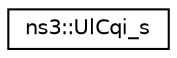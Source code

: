 digraph "Graphical Class Hierarchy"
{
 // LATEX_PDF_SIZE
  edge [fontname="Helvetica",fontsize="10",labelfontname="Helvetica",labelfontsize="10"];
  node [fontname="Helvetica",fontsize="10",shape=record];
  rankdir="LR";
  Node0 [label="ns3::UlCqi_s",height=0.2,width=0.4,color="black", fillcolor="white", style="filled",URL="$structns3_1_1_ul_cqi__s.html",tooltip="See section 4.3.29 ulCQI."];
}
